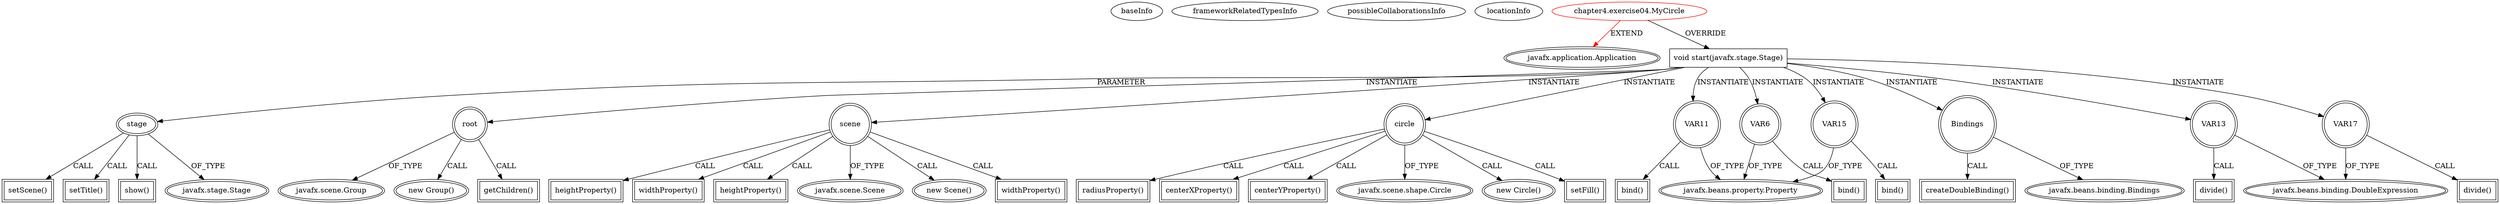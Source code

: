 digraph {
baseInfo[graphId=4501,category="extension_graph",isAnonymous=false,possibleRelation=false]
frameworkRelatedTypesInfo[0="javafx.application.Application"]
possibleCollaborationsInfo[]
locationInfo[projectName="tatsuyafw-java8-training",filePath="/tatsuyafw-java8-training/java8-training-master/src/chapter4/exercise04/MyCircle.java",contextSignature="MyCircle",graphId="4501"]
0[label="chapter4.exercise04.MyCircle",vertexType="ROOT_CLIENT_CLASS_DECLARATION",isFrameworkType=false,color=red]
1[label="javafx.application.Application",vertexType="FRAMEWORK_CLASS_TYPE",isFrameworkType=true,peripheries=2]
2[label="void start(javafx.stage.Stage)",vertexType="OVERRIDING_METHOD_DECLARATION",isFrameworkType=false,shape=box]
3[label="stage",vertexType="PARAMETER_DECLARATION",isFrameworkType=true,peripheries=2]
4[label="javafx.stage.Stage",vertexType="FRAMEWORK_CLASS_TYPE",isFrameworkType=true,peripheries=2]
6[label="root",vertexType="VARIABLE_EXPRESION",isFrameworkType=true,peripheries=2,shape=circle]
7[label="javafx.scene.Group",vertexType="FRAMEWORK_CLASS_TYPE",isFrameworkType=true,peripheries=2]
5[label="new Group()",vertexType="CONSTRUCTOR_CALL",isFrameworkType=true,peripheries=2]
9[label="scene",vertexType="VARIABLE_EXPRESION",isFrameworkType=true,peripheries=2,shape=circle]
10[label="javafx.scene.Scene",vertexType="FRAMEWORK_CLASS_TYPE",isFrameworkType=true,peripheries=2]
8[label="new Scene()",vertexType="CONSTRUCTOR_CALL",isFrameworkType=true,peripheries=2]
12[label="setScene()",vertexType="INSIDE_CALL",isFrameworkType=true,peripheries=2,shape=box]
14[label="circle",vertexType="VARIABLE_EXPRESION",isFrameworkType=true,peripheries=2,shape=circle]
15[label="javafx.scene.shape.Circle",vertexType="FRAMEWORK_CLASS_TYPE",isFrameworkType=true,peripheries=2]
13[label="new Circle()",vertexType="CONSTRUCTOR_CALL",isFrameworkType=true,peripheries=2]
17[label="setFill()",vertexType="INSIDE_CALL",isFrameworkType=true,peripheries=2,shape=box]
19[label="getChildren()",vertexType="INSIDE_CALL",isFrameworkType=true,peripheries=2,shape=box]
20[label="VAR6",vertexType="VARIABLE_EXPRESION",isFrameworkType=true,peripheries=2,shape=circle]
22[label="javafx.beans.property.Property",vertexType="FRAMEWORK_INTERFACE_TYPE",isFrameworkType=true,peripheries=2]
21[label="bind()",vertexType="INSIDE_CALL",isFrameworkType=true,peripheries=2,shape=box]
24[label="radiusProperty()",vertexType="INSIDE_CALL",isFrameworkType=true,peripheries=2,shape=box]
25[label="Bindings",vertexType="VARIABLE_EXPRESION",isFrameworkType=true,peripheries=2,shape=circle]
27[label="javafx.beans.binding.Bindings",vertexType="FRAMEWORK_CLASS_TYPE",isFrameworkType=true,peripheries=2]
26[label="createDoubleBinding()",vertexType="INSIDE_CALL",isFrameworkType=true,peripheries=2,shape=box]
29[label="widthProperty()",vertexType="INSIDE_CALL",isFrameworkType=true,peripheries=2,shape=box]
31[label="heightProperty()",vertexType="INSIDE_CALL",isFrameworkType=true,peripheries=2,shape=box]
32[label="VAR11",vertexType="VARIABLE_EXPRESION",isFrameworkType=true,peripheries=2,shape=circle]
33[label="bind()",vertexType="INSIDE_CALL",isFrameworkType=true,peripheries=2,shape=box]
36[label="centerXProperty()",vertexType="INSIDE_CALL",isFrameworkType=true,peripheries=2,shape=box]
37[label="VAR13",vertexType="VARIABLE_EXPRESION",isFrameworkType=true,peripheries=2,shape=circle]
39[label="javafx.beans.binding.DoubleExpression",vertexType="FRAMEWORK_CLASS_TYPE",isFrameworkType=true,peripheries=2]
38[label="divide()",vertexType="INSIDE_CALL",isFrameworkType=true,peripheries=2,shape=box]
41[label="widthProperty()",vertexType="INSIDE_CALL",isFrameworkType=true,peripheries=2,shape=box]
42[label="VAR15",vertexType="VARIABLE_EXPRESION",isFrameworkType=true,peripheries=2,shape=circle]
43[label="bind()",vertexType="INSIDE_CALL",isFrameworkType=true,peripheries=2,shape=box]
46[label="centerYProperty()",vertexType="INSIDE_CALL",isFrameworkType=true,peripheries=2,shape=box]
47[label="VAR17",vertexType="VARIABLE_EXPRESION",isFrameworkType=true,peripheries=2,shape=circle]
48[label="divide()",vertexType="INSIDE_CALL",isFrameworkType=true,peripheries=2,shape=box]
51[label="heightProperty()",vertexType="INSIDE_CALL",isFrameworkType=true,peripheries=2,shape=box]
53[label="setTitle()",vertexType="INSIDE_CALL",isFrameworkType=true,peripheries=2,shape=box]
55[label="show()",vertexType="INSIDE_CALL",isFrameworkType=true,peripheries=2,shape=box]
0->1[label="EXTEND",color=red]
0->2[label="OVERRIDE"]
3->4[label="OF_TYPE"]
2->3[label="PARAMETER"]
2->6[label="INSTANTIATE"]
6->7[label="OF_TYPE"]
6->5[label="CALL"]
2->9[label="INSTANTIATE"]
9->10[label="OF_TYPE"]
9->8[label="CALL"]
3->12[label="CALL"]
2->14[label="INSTANTIATE"]
14->15[label="OF_TYPE"]
14->13[label="CALL"]
14->17[label="CALL"]
6->19[label="CALL"]
2->20[label="INSTANTIATE"]
20->22[label="OF_TYPE"]
20->21[label="CALL"]
14->24[label="CALL"]
2->25[label="INSTANTIATE"]
25->27[label="OF_TYPE"]
25->26[label="CALL"]
9->29[label="CALL"]
9->31[label="CALL"]
2->32[label="INSTANTIATE"]
32->22[label="OF_TYPE"]
32->33[label="CALL"]
14->36[label="CALL"]
2->37[label="INSTANTIATE"]
37->39[label="OF_TYPE"]
37->38[label="CALL"]
9->41[label="CALL"]
2->42[label="INSTANTIATE"]
42->22[label="OF_TYPE"]
42->43[label="CALL"]
14->46[label="CALL"]
2->47[label="INSTANTIATE"]
47->39[label="OF_TYPE"]
47->48[label="CALL"]
9->51[label="CALL"]
3->53[label="CALL"]
3->55[label="CALL"]
}
